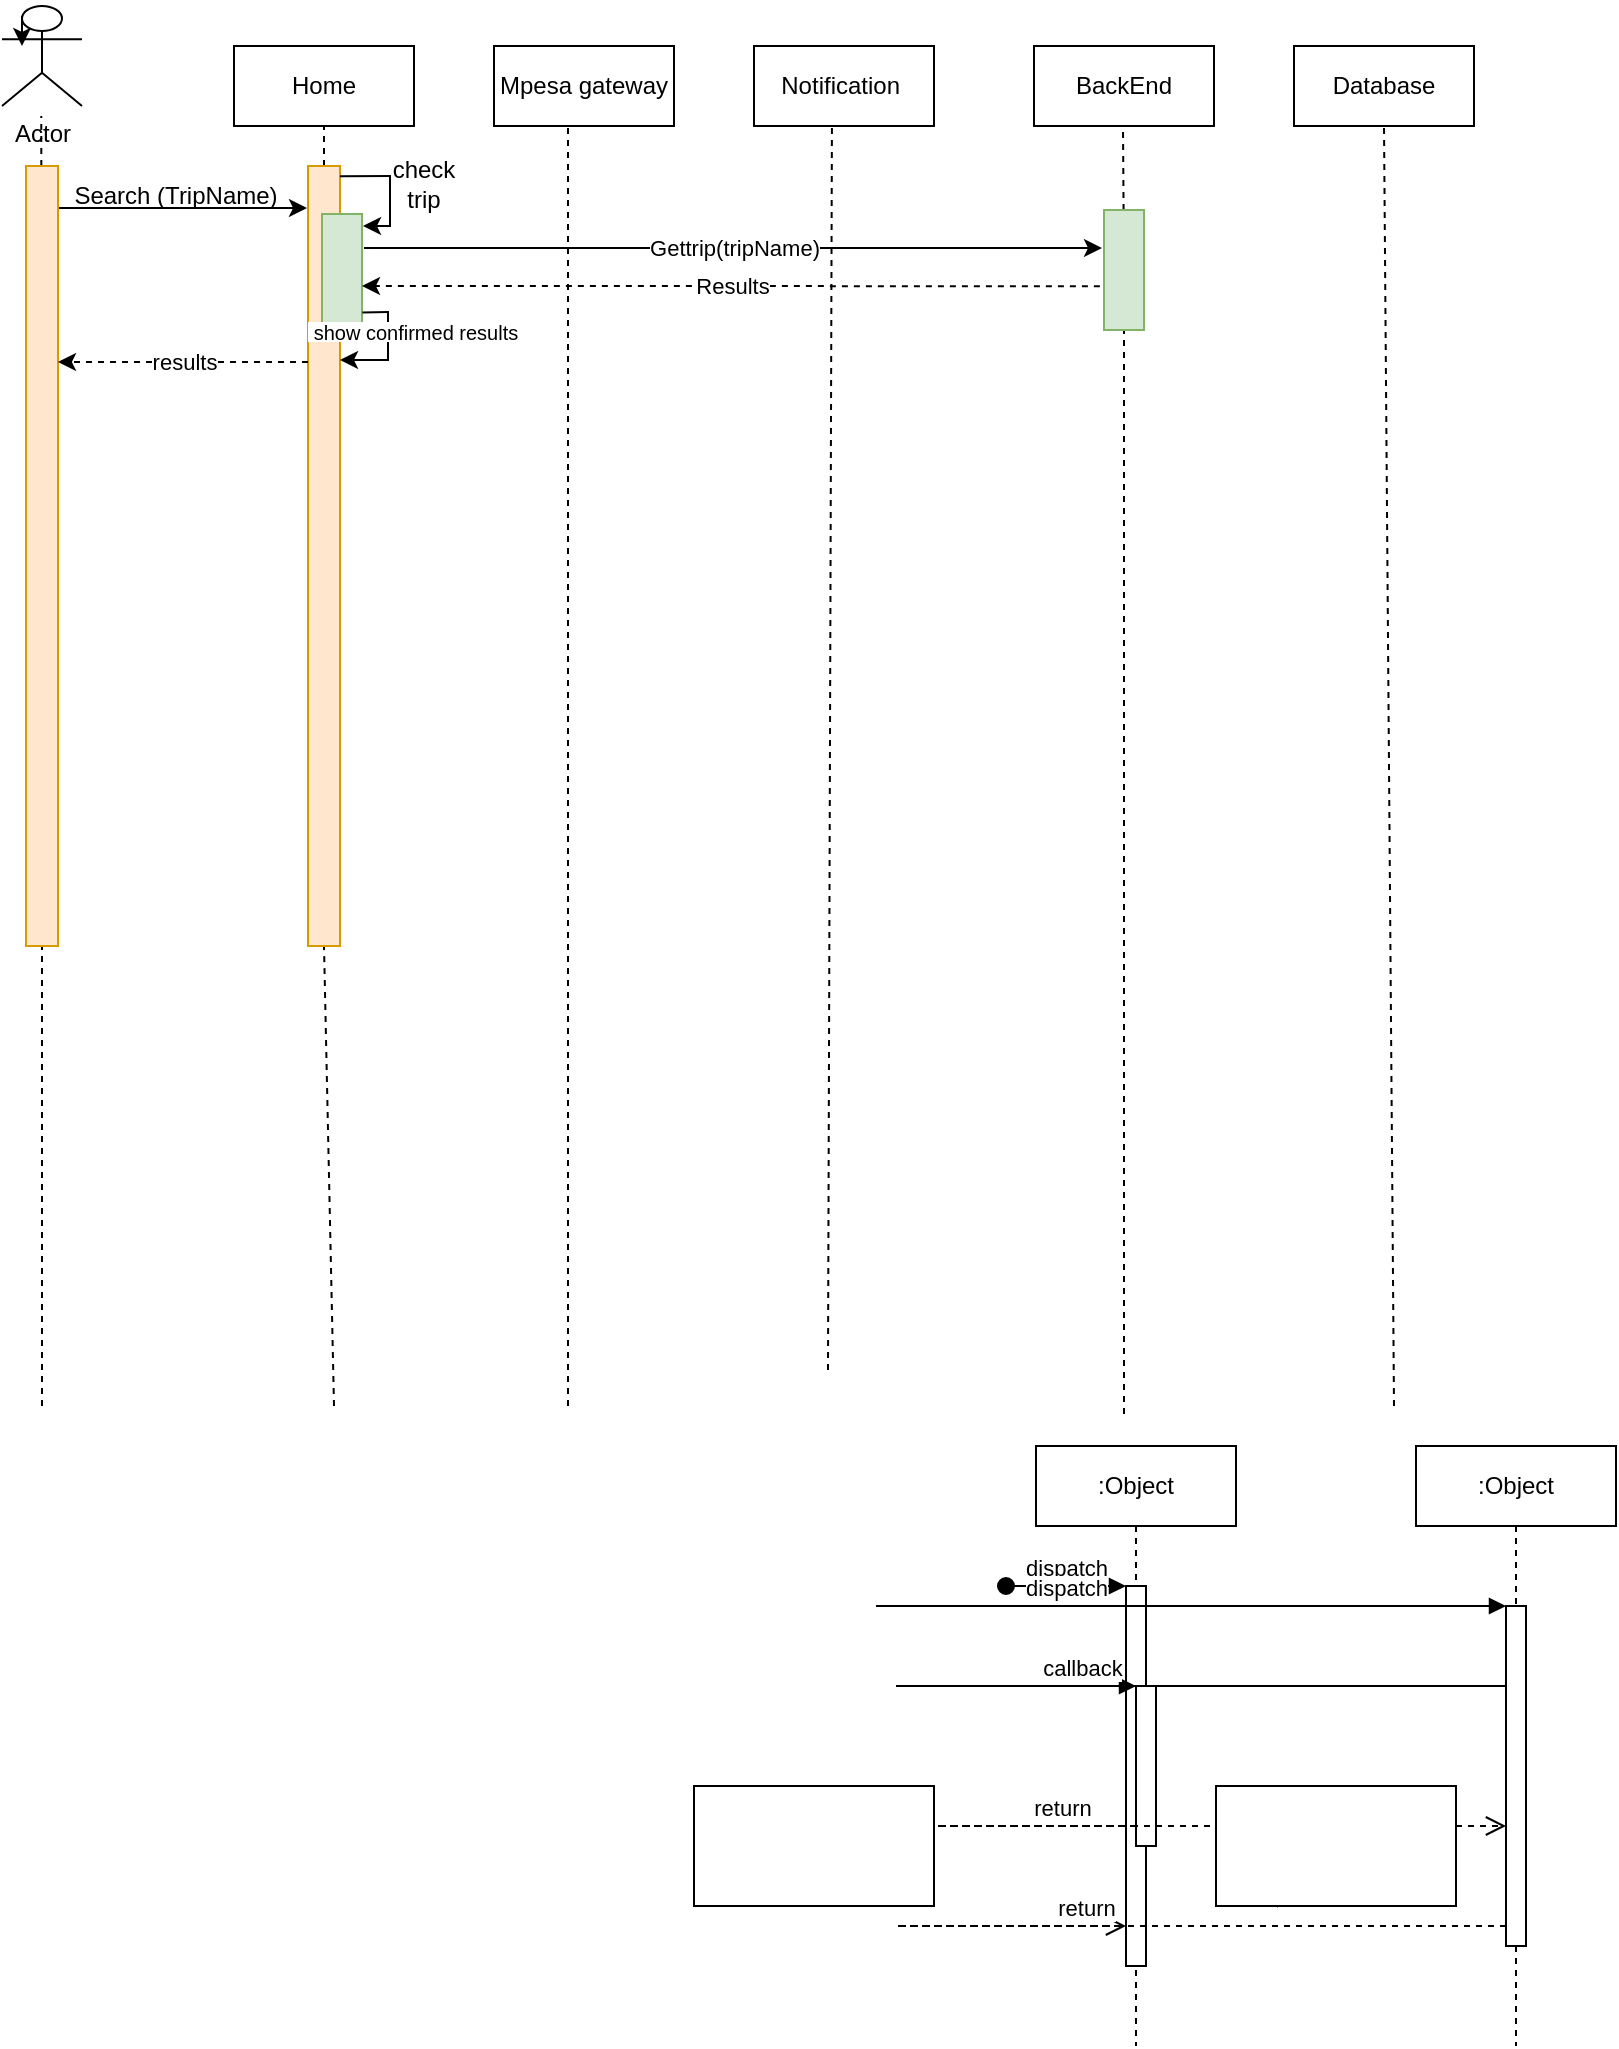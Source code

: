 <mxfile version="24.4.9" type="github">
  <diagram name="Page-1" id="2YBvvXClWsGukQMizWep">
    <mxGraphModel dx="835" dy="484" grid="1" gridSize="10" guides="1" tooltips="1" connect="1" arrows="1" fold="1" page="1" pageScale="1" pageWidth="850" pageHeight="1100" math="0" shadow="0">
      <root>
        <mxCell id="0" />
        <mxCell id="1" parent="0" />
        <object label=":Object" id="aM9ryv3xv72pqoxQDRHE-1">
          <mxCell style="shape=umlLifeline;perimeter=lifelinePerimeter;whiteSpace=wrap;html=1;container=0;dropTarget=0;collapsible=0;recursiveResize=0;outlineConnect=0;portConstraint=eastwest;newEdgeStyle={&quot;edgeStyle&quot;:&quot;elbowEdgeStyle&quot;,&quot;elbow&quot;:&quot;vertical&quot;,&quot;curved&quot;:0,&quot;rounded&quot;:0};" parent="1" vertex="1">
            <mxGeometry x="521" y="740" width="100" height="300" as="geometry" />
          </mxCell>
        </object>
        <mxCell id="aM9ryv3xv72pqoxQDRHE-2" value="" style="html=1;points=[];perimeter=orthogonalPerimeter;outlineConnect=0;targetShapes=umlLifeline;portConstraint=eastwest;newEdgeStyle={&quot;edgeStyle&quot;:&quot;elbowEdgeStyle&quot;,&quot;elbow&quot;:&quot;vertical&quot;,&quot;curved&quot;:0,&quot;rounded&quot;:0};" parent="aM9ryv3xv72pqoxQDRHE-1" vertex="1">
          <mxGeometry x="45" y="70" width="10" height="190" as="geometry" />
        </mxCell>
        <mxCell id="aM9ryv3xv72pqoxQDRHE-3" value="dispatch" style="html=1;verticalAlign=bottom;startArrow=oval;endArrow=block;startSize=8;edgeStyle=elbowEdgeStyle;elbow=vertical;curved=0;rounded=0;" parent="aM9ryv3xv72pqoxQDRHE-1" target="aM9ryv3xv72pqoxQDRHE-2" edge="1">
          <mxGeometry relative="1" as="geometry">
            <mxPoint x="-15" y="70" as="sourcePoint" />
          </mxGeometry>
        </mxCell>
        <mxCell id="aM9ryv3xv72pqoxQDRHE-4" value="" style="html=1;points=[];perimeter=orthogonalPerimeter;outlineConnect=0;targetShapes=umlLifeline;portConstraint=eastwest;newEdgeStyle={&quot;edgeStyle&quot;:&quot;elbowEdgeStyle&quot;,&quot;elbow&quot;:&quot;vertical&quot;,&quot;curved&quot;:0,&quot;rounded&quot;:0};" parent="aM9ryv3xv72pqoxQDRHE-1" vertex="1">
          <mxGeometry x="50" y="120" width="10" height="80" as="geometry" />
        </mxCell>
        <mxCell id="aM9ryv3xv72pqoxQDRHE-5" value=":Object" style="shape=umlLifeline;perimeter=lifelinePerimeter;whiteSpace=wrap;html=1;container=0;dropTarget=0;collapsible=0;recursiveResize=0;outlineConnect=0;portConstraint=eastwest;newEdgeStyle={&quot;edgeStyle&quot;:&quot;elbowEdgeStyle&quot;,&quot;elbow&quot;:&quot;vertical&quot;,&quot;curved&quot;:0,&quot;rounded&quot;:0};" parent="1" vertex="1">
          <mxGeometry x="711" y="740" width="100" height="300" as="geometry" />
        </mxCell>
        <mxCell id="aM9ryv3xv72pqoxQDRHE-6" value="" style="html=1;points=[];perimeter=orthogonalPerimeter;outlineConnect=0;targetShapes=umlLifeline;portConstraint=eastwest;newEdgeStyle={&quot;edgeStyle&quot;:&quot;elbowEdgeStyle&quot;,&quot;elbow&quot;:&quot;vertical&quot;,&quot;curved&quot;:0,&quot;rounded&quot;:0};" parent="aM9ryv3xv72pqoxQDRHE-5" vertex="1">
          <mxGeometry x="45" y="80" width="10" height="170" as="geometry" />
        </mxCell>
        <mxCell id="aM9ryv3xv72pqoxQDRHE-7" value="dispatch" style="html=1;verticalAlign=bottom;endArrow=block;edgeStyle=elbowEdgeStyle;elbow=vertical;curved=0;rounded=0;" parent="1" source="aM9ryv3xv72pqoxQDRHE-2" target="aM9ryv3xv72pqoxQDRHE-6" edge="1">
          <mxGeometry relative="1" as="geometry">
            <mxPoint x="456" y="830" as="sourcePoint" />
            <Array as="points">
              <mxPoint x="441" y="820" />
            </Array>
          </mxGeometry>
        </mxCell>
        <mxCell id="aM9ryv3xv72pqoxQDRHE-8" value="return" style="html=1;verticalAlign=bottom;endArrow=open;dashed=1;endSize=8;edgeStyle=elbowEdgeStyle;elbow=vertical;curved=0;rounded=0;" parent="1" source="aM9ryv3xv72pqoxQDRHE-6" target="aM9ryv3xv72pqoxQDRHE-2" edge="1">
          <mxGeometry relative="1" as="geometry">
            <mxPoint x="456" y="905" as="targetPoint" />
            <Array as="points">
              <mxPoint x="451" y="980" />
            </Array>
          </mxGeometry>
        </mxCell>
        <mxCell id="aM9ryv3xv72pqoxQDRHE-9" value="callback" style="html=1;verticalAlign=bottom;endArrow=block;edgeStyle=elbowEdgeStyle;elbow=vertical;curved=0;rounded=0;" parent="1" source="aM9ryv3xv72pqoxQDRHE-6" target="aM9ryv3xv72pqoxQDRHE-4" edge="1">
          <mxGeometry relative="1" as="geometry">
            <mxPoint x="436" y="860" as="sourcePoint" />
            <Array as="points">
              <mxPoint x="451" y="860" />
            </Array>
          </mxGeometry>
        </mxCell>
        <mxCell id="aM9ryv3xv72pqoxQDRHE-10" value="return" style="html=1;verticalAlign=bottom;endArrow=open;dashed=1;endSize=8;edgeStyle=elbowEdgeStyle;elbow=vertical;curved=0;rounded=0;" parent="1" source="aM9ryv3xv72pqoxQDRHE-4" target="aM9ryv3xv72pqoxQDRHE-6" edge="1">
          <mxGeometry relative="1" as="geometry">
            <mxPoint x="436" y="935" as="targetPoint" />
            <Array as="points">
              <mxPoint x="441" y="930" />
            </Array>
          </mxGeometry>
        </mxCell>
        <mxCell id="TFJXQhnBh7qjKHU6Yoi9-2" value="" style="endArrow=none;dashed=1;html=1;dashPattern=1 3;strokeWidth=2;rounded=0;" edge="1" parent="1">
          <mxGeometry width="50" height="50" relative="1" as="geometry">
            <mxPoint x="641" y="970" as="sourcePoint" />
            <mxPoint x="691" y="920" as="targetPoint" />
          </mxGeometry>
        </mxCell>
        <mxCell id="TFJXQhnBh7qjKHU6Yoi9-7" style="edgeStyle=orthogonalEdgeStyle;rounded=0;orthogonalLoop=1;jettySize=auto;html=1;exitX=0.25;exitY=0.1;exitDx=0;exitDy=0;exitPerimeter=0;" edge="1" parent="1" source="TFJXQhnBh7qjKHU6Yoi9-1">
          <mxGeometry relative="1" as="geometry">
            <mxPoint x="14" y="40" as="targetPoint" />
          </mxGeometry>
        </mxCell>
        <mxCell id="TFJXQhnBh7qjKHU6Yoi9-3" value="" style="endArrow=none;dashed=1;html=1;dashPattern=1 3;strokeWidth=2;rounded=0;" edge="1" parent="1">
          <mxGeometry width="50" height="50" relative="1" as="geometry">
            <mxPoint x="641" y="970" as="sourcePoint" />
            <mxPoint x="691" y="920" as="targetPoint" />
          </mxGeometry>
        </mxCell>
        <mxCell id="TFJXQhnBh7qjKHU6Yoi9-1" value="Actor" style="shape=umlActor;verticalLabelPosition=bottom;verticalAlign=top;html=1;outlineConnect=0;" vertex="1" parent="1">
          <mxGeometry x="4" y="20" width="40" height="50" as="geometry" />
        </mxCell>
        <mxCell id="TFJXQhnBh7qjKHU6Yoi9-4" value="" style="endArrow=none;dashed=1;html=1;rounded=0;" edge="1" parent="1">
          <mxGeometry width="50" height="50" relative="1" as="geometry">
            <mxPoint x="641" y="970" as="sourcePoint" />
            <mxPoint x="691" y="920" as="targetPoint" />
          </mxGeometry>
        </mxCell>
        <mxCell id="TFJXQhnBh7qjKHU6Yoi9-5" value="" style="endArrow=none;dashed=1;html=1;rounded=0;" edge="1" parent="1" source="TFJXQhnBh7qjKHU6Yoi9-27">
          <mxGeometry width="50" height="50" relative="1" as="geometry">
            <mxPoint x="24" y="720" as="sourcePoint" />
            <mxPoint x="23.63" y="75" as="targetPoint" />
          </mxGeometry>
        </mxCell>
        <mxCell id="TFJXQhnBh7qjKHU6Yoi9-8" value="" style="rounded=0;whiteSpace=wrap;html=1;" vertex="1" parent="1">
          <mxGeometry x="611" y="910" width="120" height="60" as="geometry" />
        </mxCell>
        <mxCell id="TFJXQhnBh7qjKHU6Yoi9-10" value="" style="rounded=0;whiteSpace=wrap;html=1;" vertex="1" parent="1">
          <mxGeometry x="350" y="910" width="120" height="60" as="geometry" />
        </mxCell>
        <object label="" id="TFJXQhnBh7qjKHU6Yoi9-11">
          <mxCell style="rounded=0;whiteSpace=wrap;html=1;fontFamily=Times New Roman;" vertex="1" parent="1">
            <mxGeometry x="120" y="40" width="90" height="40" as="geometry" />
          </mxCell>
        </object>
        <mxCell id="TFJXQhnBh7qjKHU6Yoi9-12" value="" style="rounded=0;whiteSpace=wrap;html=1;" vertex="1" parent="1">
          <mxGeometry x="250" y="40" width="90" height="40" as="geometry" />
        </mxCell>
        <mxCell id="TFJXQhnBh7qjKHU6Yoi9-13" value="" style="endArrow=none;dashed=1;html=1;rounded=0;entryX=0.5;entryY=1;entryDx=0;entryDy=0;" edge="1" parent="1" source="TFJXQhnBh7qjKHU6Yoi9-36" target="TFJXQhnBh7qjKHU6Yoi9-11">
          <mxGeometry width="50" height="50" relative="1" as="geometry">
            <mxPoint x="170" y="720" as="sourcePoint" />
            <mxPoint x="190" y="170" as="targetPoint" />
          </mxGeometry>
        </mxCell>
        <mxCell id="TFJXQhnBh7qjKHU6Yoi9-14" value="" style="endArrow=none;dashed=1;html=1;rounded=0;entryX=0.5;entryY=1;entryDx=0;entryDy=0;" edge="1" parent="1">
          <mxGeometry width="50" height="50" relative="1" as="geometry">
            <mxPoint x="287" y="720" as="sourcePoint" />
            <mxPoint x="287" y="80" as="targetPoint" />
          </mxGeometry>
        </mxCell>
        <mxCell id="TFJXQhnBh7qjKHU6Yoi9-15" value="Home" style="text;html=1;align=center;verticalAlign=middle;whiteSpace=wrap;rounded=0;" vertex="1" parent="1">
          <mxGeometry x="135" y="45" width="60" height="30" as="geometry" />
        </mxCell>
        <mxCell id="TFJXQhnBh7qjKHU6Yoi9-16" value="Mpesa gateway" style="text;html=1;align=center;verticalAlign=middle;whiteSpace=wrap;rounded=0;" vertex="1" parent="1">
          <mxGeometry x="250" y="40" width="90" height="40" as="geometry" />
        </mxCell>
        <mxCell id="TFJXQhnBh7qjKHU6Yoi9-17" value="" style="rounded=0;whiteSpace=wrap;html=1;" vertex="1" parent="1">
          <mxGeometry x="380" y="40" width="90" height="40" as="geometry" />
        </mxCell>
        <mxCell id="TFJXQhnBh7qjKHU6Yoi9-18" value="" style="endArrow=none;dashed=1;html=1;rounded=0;entryX=0.433;entryY=1.183;entryDx=0;entryDy=0;entryPerimeter=0;" edge="1" parent="1">
          <mxGeometry width="50" height="50" relative="1" as="geometry">
            <mxPoint x="417" y="702" as="sourcePoint" />
            <mxPoint x="418.97" y="79.32" as="targetPoint" />
          </mxGeometry>
        </mxCell>
        <mxCell id="TFJXQhnBh7qjKHU6Yoi9-19" value="Notification&amp;nbsp;" style="text;html=1;align=center;verticalAlign=middle;whiteSpace=wrap;rounded=0;" vertex="1" parent="1">
          <mxGeometry x="380" y="40" width="90" height="40" as="geometry" />
        </mxCell>
        <mxCell id="TFJXQhnBh7qjKHU6Yoi9-20" value="" style="rounded=0;whiteSpace=wrap;html=1;" vertex="1" parent="1">
          <mxGeometry x="520" y="40" width="90" height="40" as="geometry" />
        </mxCell>
        <mxCell id="TFJXQhnBh7qjKHU6Yoi9-21" value="" style="endArrow=none;dashed=1;html=1;rounded=0;entryX=0.5;entryY=1;entryDx=0;entryDy=0;" edge="1" parent="1" source="TFJXQhnBh7qjKHU6Yoi9-47">
          <mxGeometry width="50" height="50" relative="1" as="geometry">
            <mxPoint x="565" y="724" as="sourcePoint" />
            <mxPoint x="564.5" y="80" as="targetPoint" />
          </mxGeometry>
        </mxCell>
        <mxCell id="TFJXQhnBh7qjKHU6Yoi9-22" value="BackEnd" style="text;html=1;align=center;verticalAlign=middle;whiteSpace=wrap;rounded=0;" vertex="1" parent="1">
          <mxGeometry x="520" y="40" width="90" height="40" as="geometry" />
        </mxCell>
        <mxCell id="TFJXQhnBh7qjKHU6Yoi9-23" value="" style="rounded=0;whiteSpace=wrap;html=1;" vertex="1" parent="1">
          <mxGeometry x="650" y="40" width="90" height="40" as="geometry" />
        </mxCell>
        <mxCell id="TFJXQhnBh7qjKHU6Yoi9-24" value="" style="endArrow=none;dashed=1;html=1;rounded=0;entryX=0.5;entryY=1;entryDx=0;entryDy=0;" edge="1" parent="1" target="TFJXQhnBh7qjKHU6Yoi9-25">
          <mxGeometry width="50" height="50" relative="1" as="geometry">
            <mxPoint x="700" y="720" as="sourcePoint" />
            <mxPoint x="687" y="360" as="targetPoint" />
          </mxGeometry>
        </mxCell>
        <mxCell id="TFJXQhnBh7qjKHU6Yoi9-25" value="Database" style="text;html=1;align=center;verticalAlign=middle;whiteSpace=wrap;rounded=0;" vertex="1" parent="1">
          <mxGeometry x="650" y="40" width="90" height="40" as="geometry" />
        </mxCell>
        <mxCell id="TFJXQhnBh7qjKHU6Yoi9-28" value="" style="endArrow=none;dashed=1;html=1;rounded=0;" edge="1" parent="1" target="TFJXQhnBh7qjKHU6Yoi9-27">
          <mxGeometry width="50" height="50" relative="1" as="geometry">
            <mxPoint x="24" y="720" as="sourcePoint" />
            <mxPoint x="23.63" y="75" as="targetPoint" />
          </mxGeometry>
        </mxCell>
        <mxCell id="TFJXQhnBh7qjKHU6Yoi9-27" value="" style="rounded=0;whiteSpace=wrap;html=1;fillColor=#ffe6cc;strokeColor=#d79b00;" vertex="1" parent="1">
          <mxGeometry x="16" y="100" width="16" height="390" as="geometry" />
        </mxCell>
        <mxCell id="TFJXQhnBh7qjKHU6Yoi9-37" value="" style="endArrow=none;dashed=1;html=1;rounded=0;entryX=0.5;entryY=1;entryDx=0;entryDy=0;" edge="1" parent="1" target="TFJXQhnBh7qjKHU6Yoi9-36">
          <mxGeometry width="50" height="50" relative="1" as="geometry">
            <mxPoint x="170" y="720" as="sourcePoint" />
            <mxPoint x="165" y="80" as="targetPoint" />
          </mxGeometry>
        </mxCell>
        <mxCell id="TFJXQhnBh7qjKHU6Yoi9-36" value="" style="rounded=0;whiteSpace=wrap;html=1;fillColor=#ffe6cc;strokeColor=#d79b00;" vertex="1" parent="1">
          <mxGeometry x="157" y="100" width="16" height="390" as="geometry" />
        </mxCell>
        <mxCell id="TFJXQhnBh7qjKHU6Yoi9-41" value="" style="endArrow=classic;html=1;rounded=0;entryX=-0.085;entryY=0.052;entryDx=0;entryDy=0;entryPerimeter=0;movable=0;resizable=0;rotatable=0;deletable=0;editable=0;locked=1;connectable=0;" edge="1" parent="1">
          <mxGeometry width="50" height="50" relative="1" as="geometry">
            <mxPoint x="32.5" y="121" as="sourcePoint" />
            <mxPoint x="156.5" y="121" as="targetPoint" />
          </mxGeometry>
        </mxCell>
        <mxCell id="TFJXQhnBh7qjKHU6Yoi9-43" value="&lt;font style=&quot;font-size: 12px;&quot;&gt;Search (TripName)&lt;/font&gt;" style="text;html=1;align=center;verticalAlign=middle;whiteSpace=wrap;rounded=0;" vertex="1" parent="1">
          <mxGeometry x="36" y="100" width="110" height="30" as="geometry" />
        </mxCell>
        <mxCell id="TFJXQhnBh7qjKHU6Yoi9-50" value="" style="endArrow=none;html=1;rounded=0;exitX=0.812;exitY=0.026;exitDx=0;exitDy=0;exitPerimeter=0;movable=0;resizable=0;rotatable=0;deletable=0;editable=0;locked=1;connectable=0;" edge="1" parent="1">
          <mxGeometry width="50" height="50" relative="1" as="geometry">
            <mxPoint x="172.992" y="105.14" as="sourcePoint" />
            <mxPoint x="198" y="105" as="targetPoint" />
          </mxGeometry>
        </mxCell>
        <mxCell id="TFJXQhnBh7qjKHU6Yoi9-51" value="" style="endArrow=none;html=1;rounded=0;movable=0;resizable=0;rotatable=0;deletable=0;editable=0;locked=1;connectable=0;" edge="1" parent="1">
          <mxGeometry width="50" height="50" relative="1" as="geometry">
            <mxPoint x="198" y="130" as="sourcePoint" />
            <mxPoint x="198" y="104.5" as="targetPoint" />
          </mxGeometry>
        </mxCell>
        <mxCell id="TFJXQhnBh7qjKHU6Yoi9-53" value="" style="endArrow=classic;html=1;rounded=0;movable=0;resizable=0;rotatable=0;deletable=0;editable=0;locked=1;connectable=0;" edge="1" parent="1">
          <mxGeometry width="50" height="50" relative="1" as="geometry">
            <mxPoint x="198.5" y="130" as="sourcePoint" />
            <mxPoint x="184.5" y="130" as="targetPoint" />
          </mxGeometry>
        </mxCell>
        <mxCell id="TFJXQhnBh7qjKHU6Yoi9-54" value="check&lt;div&gt;&lt;span style=&quot;background-color: initial;&quot;&gt;trip&lt;/span&gt;&lt;/div&gt;" style="text;html=1;align=center;verticalAlign=middle;whiteSpace=wrap;rounded=0;" vertex="1" parent="1">
          <mxGeometry x="195" y="95" width="40" height="27" as="geometry" />
        </mxCell>
        <mxCell id="TFJXQhnBh7qjKHU6Yoi9-57" value="" style="rounded=0;whiteSpace=wrap;html=1;fillColor=#d5e8d4;strokeColor=#82b366;" vertex="1" parent="1">
          <mxGeometry x="164" y="124" width="20" height="60" as="geometry" />
        </mxCell>
        <mxCell id="TFJXQhnBh7qjKHU6Yoi9-58" value="" style="endArrow=none;dashed=1;html=1;rounded=0;entryX=0.5;entryY=1;entryDx=0;entryDy=0;" edge="1" parent="1" target="TFJXQhnBh7qjKHU6Yoi9-47">
          <mxGeometry width="50" height="50" relative="1" as="geometry">
            <mxPoint x="565" y="724" as="sourcePoint" />
            <mxPoint x="564.5" y="80" as="targetPoint" />
          </mxGeometry>
        </mxCell>
        <mxCell id="TFJXQhnBh7qjKHU6Yoi9-47" value="" style="rounded=0;whiteSpace=wrap;html=1;fillColor=#d5e8d4;strokeColor=#82b366;" vertex="1" parent="1">
          <mxGeometry x="555" y="122" width="20" height="60" as="geometry" />
        </mxCell>
        <mxCell id="TFJXQhnBh7qjKHU6Yoi9-66" value="" style="endArrow=classic;html=1;rounded=0;movable=1;resizable=1;rotatable=1;deletable=1;editable=1;locked=0;connectable=1;" edge="1" parent="1">
          <mxGeometry width="50" height="50" relative="1" as="geometry">
            <mxPoint x="197" y="197" as="sourcePoint" />
            <mxPoint x="173" y="197" as="targetPoint" />
          </mxGeometry>
        </mxCell>
        <mxCell id="TFJXQhnBh7qjKHU6Yoi9-67" value="" style="endArrow=none;html=1;rounded=0;exitX=1.009;exitY=0.821;exitDx=0;exitDy=0;exitPerimeter=0;movable=0;resizable=0;rotatable=0;deletable=0;editable=0;locked=1;connectable=0;" edge="1" parent="1" source="TFJXQhnBh7qjKHU6Yoi9-57">
          <mxGeometry width="50" height="50" relative="1" as="geometry">
            <mxPoint x="240" y="270" as="sourcePoint" />
            <mxPoint x="197" y="173" as="targetPoint" />
          </mxGeometry>
        </mxCell>
        <mxCell id="TFJXQhnBh7qjKHU6Yoi9-68" value="" style="endArrow=none;html=1;rounded=0;movable=1;resizable=1;rotatable=1;deletable=1;editable=1;locked=0;connectable=1;" edge="1" parent="1">
          <mxGeometry width="50" height="50" relative="1" as="geometry">
            <mxPoint x="197" y="172.5" as="sourcePoint" />
            <mxPoint x="197" y="197.5" as="targetPoint" />
          </mxGeometry>
        </mxCell>
        <mxCell id="TFJXQhnBh7qjKHU6Yoi9-71" value="show confirmed results" style="text;html=1;align=center;verticalAlign=middle;whiteSpace=wrap;rounded=0;fontSize=10;fillColor=default;" vertex="1" parent="1">
          <mxGeometry x="157" y="178" width="108" height="10" as="geometry" />
        </mxCell>
        <mxCell id="TFJXQhnBh7qjKHU6Yoi9-73" value="" style="endArrow=classic;html=1;rounded=0;dashed=1;" edge="1" parent="1">
          <mxGeometry relative="1" as="geometry">
            <mxPoint x="157" y="198" as="sourcePoint" />
            <mxPoint x="32" y="198" as="targetPoint" />
          </mxGeometry>
        </mxCell>
        <mxCell id="TFJXQhnBh7qjKHU6Yoi9-74" value="results" style="edgeLabel;resizable=0;html=1;;align=center;verticalAlign=middle;" connectable="0" vertex="1" parent="TFJXQhnBh7qjKHU6Yoi9-73">
          <mxGeometry relative="1" as="geometry" />
        </mxCell>
        <mxCell id="TFJXQhnBh7qjKHU6Yoi9-76" value="" style="endArrow=classic;html=1;rounded=0;dashed=1;exitX=-0.103;exitY=0.635;exitDx=0;exitDy=0;exitPerimeter=0;" edge="1" parent="1" source="TFJXQhnBh7qjKHU6Yoi9-47">
          <mxGeometry relative="1" as="geometry">
            <mxPoint x="309" y="160" as="sourcePoint" />
            <mxPoint x="184" y="160" as="targetPoint" />
          </mxGeometry>
        </mxCell>
        <mxCell id="TFJXQhnBh7qjKHU6Yoi9-77" value="Results" style="edgeLabel;resizable=0;html=1;;align=center;verticalAlign=middle;" connectable="0" vertex="1" parent="TFJXQhnBh7qjKHU6Yoi9-76">
          <mxGeometry relative="1" as="geometry" />
        </mxCell>
        <mxCell id="TFJXQhnBh7qjKHU6Yoi9-78" value="" style="endArrow=classic;html=1;rounded=0;exitX=-0.103;exitY=0.635;exitDx=0;exitDy=0;exitPerimeter=0;" edge="1" parent="1">
          <mxGeometry relative="1" as="geometry">
            <mxPoint x="185" y="141" as="sourcePoint" />
            <mxPoint x="554" y="141" as="targetPoint" />
          </mxGeometry>
        </mxCell>
        <mxCell id="TFJXQhnBh7qjKHU6Yoi9-79" value="Gettrip(tripName)" style="edgeLabel;resizable=0;html=1;;align=center;verticalAlign=middle;" connectable="0" vertex="1" parent="TFJXQhnBh7qjKHU6Yoi9-78">
          <mxGeometry relative="1" as="geometry" />
        </mxCell>
      </root>
    </mxGraphModel>
  </diagram>
</mxfile>
